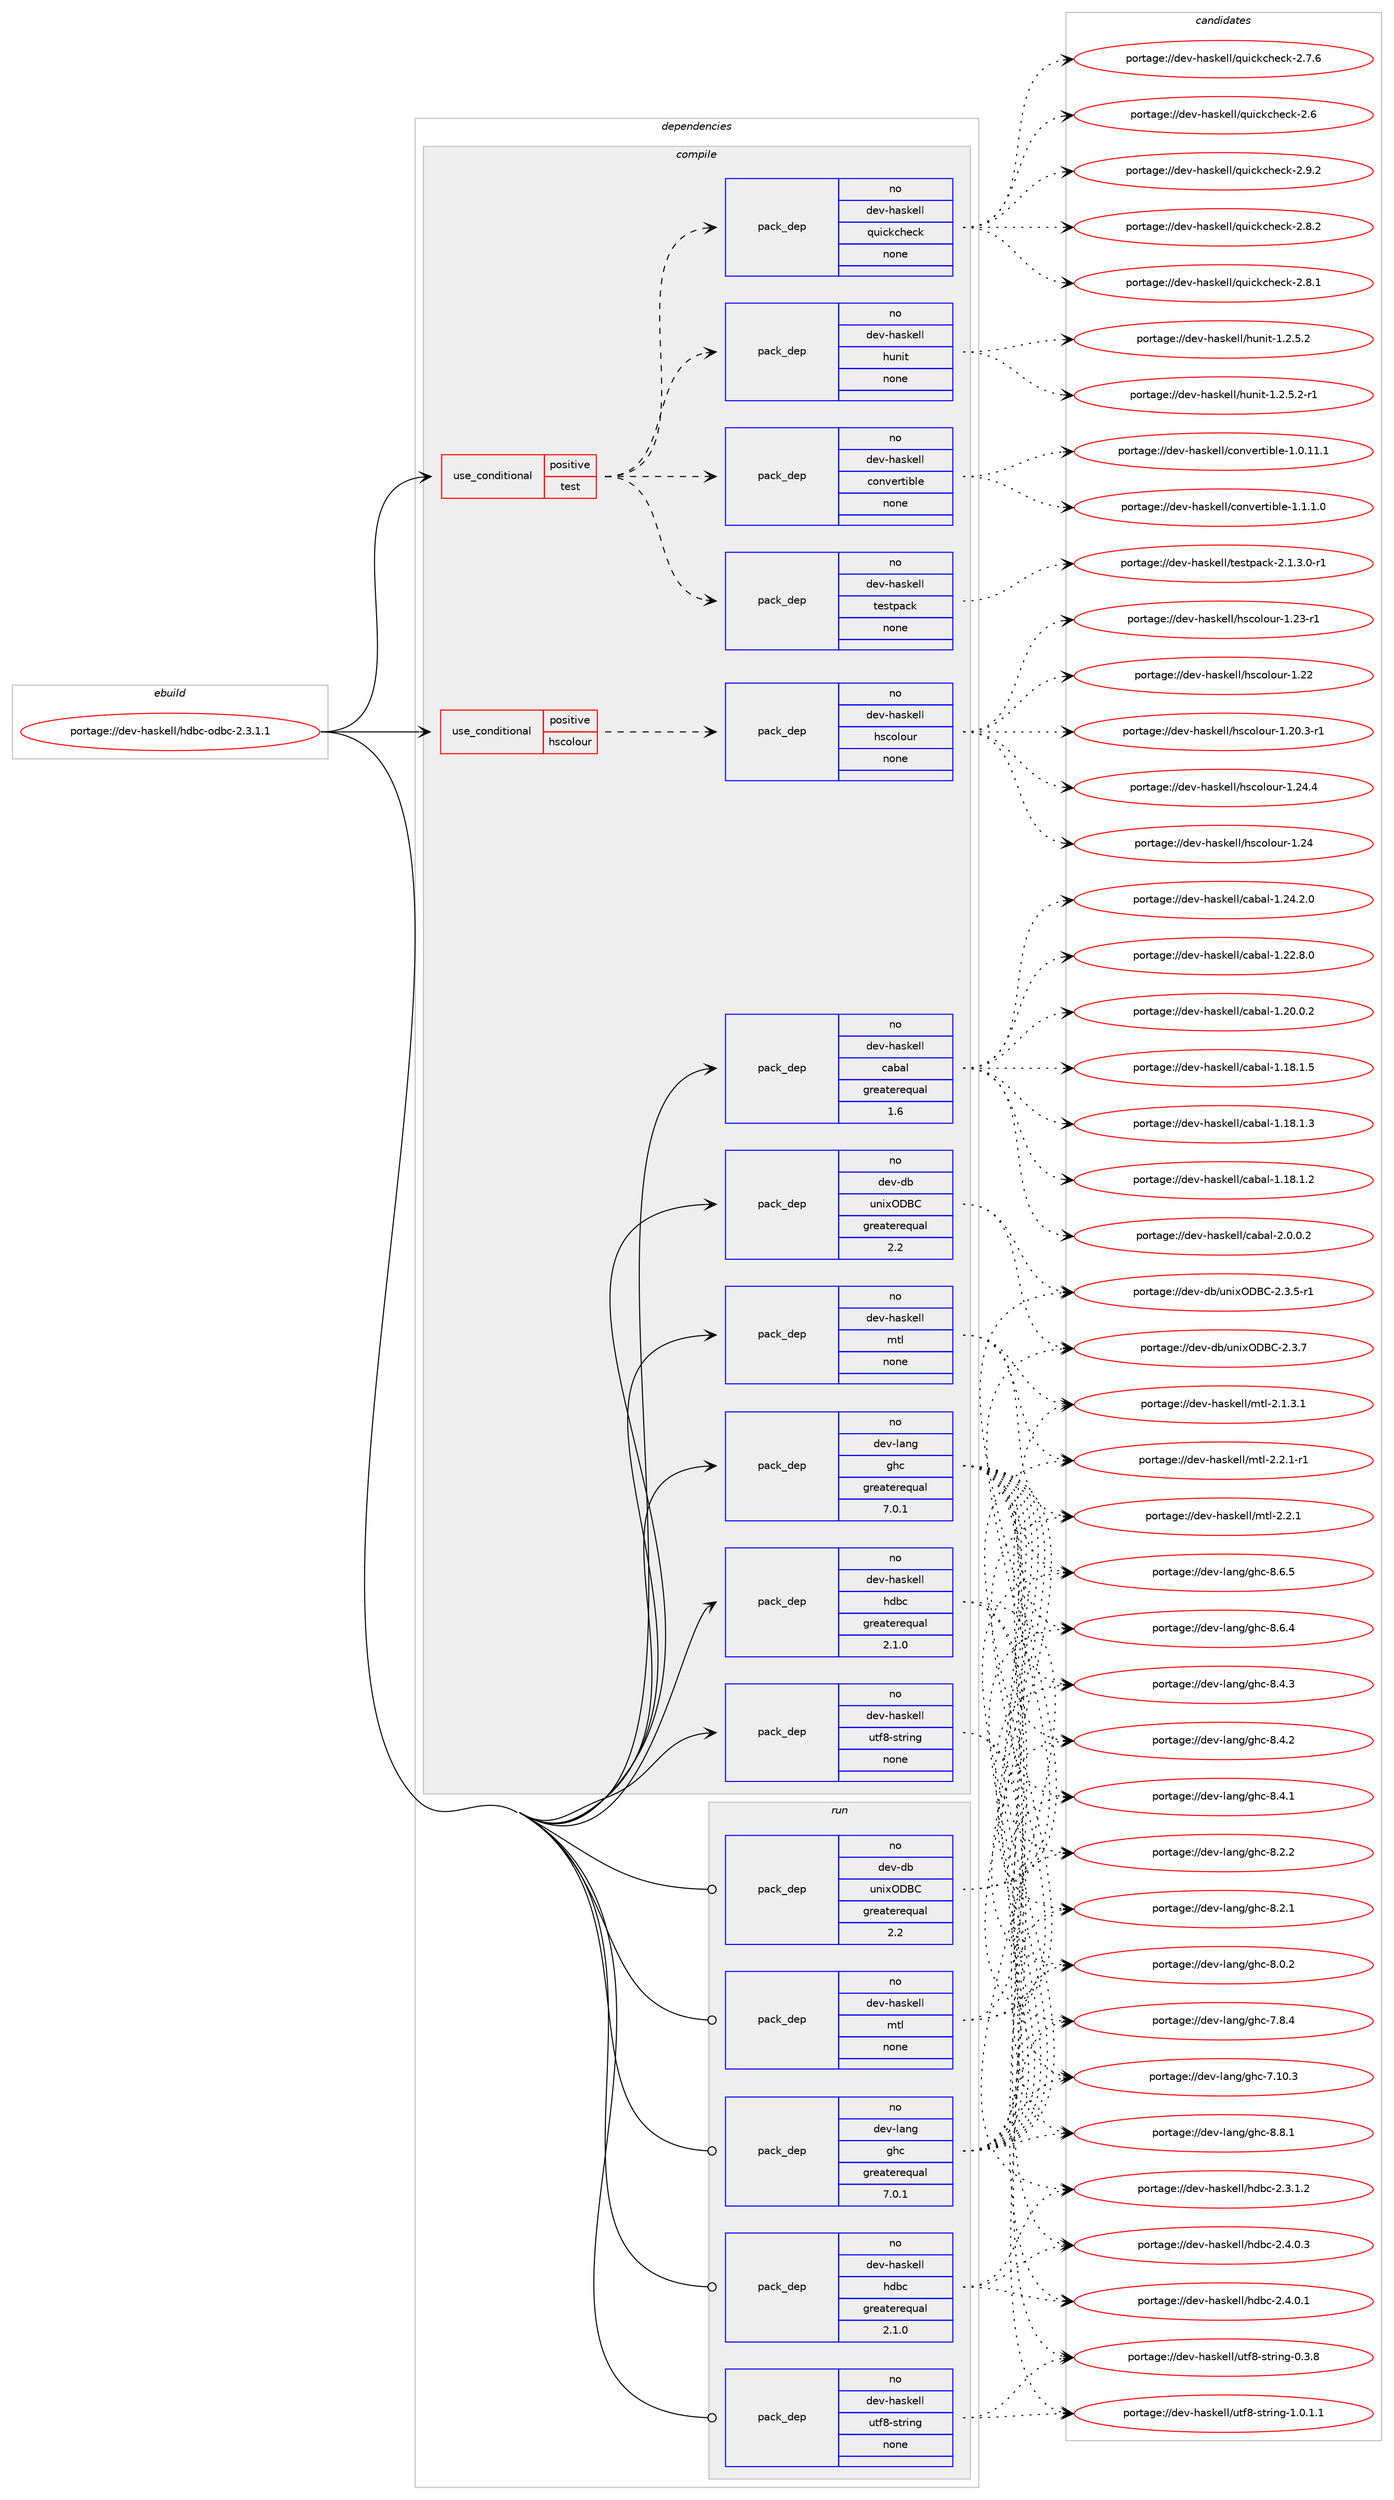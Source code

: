 digraph prolog {

# *************
# Graph options
# *************

newrank=true;
concentrate=true;
compound=true;
graph [rankdir=LR,fontname=Helvetica,fontsize=10,ranksep=1.5];#, ranksep=2.5, nodesep=0.2];
edge  [arrowhead=vee];
node  [fontname=Helvetica,fontsize=10];

# **********
# The ebuild
# **********

subgraph cluster_leftcol {
color=gray;
label=<<i>ebuild</i>>;
id [label="portage://dev-haskell/hdbc-odbc-2.3.1.1", color=red, width=4, href="../dev-haskell/hdbc-odbc-2.3.1.1.svg"];
}

# ****************
# The dependencies
# ****************

subgraph cluster_midcol {
color=gray;
label=<<i>dependencies</i>>;
subgraph cluster_compile {
fillcolor="#eeeeee";
style=filled;
label=<<i>compile</i>>;
subgraph cond133580 {
dependency559293 [label=<<TABLE BORDER="0" CELLBORDER="1" CELLSPACING="0" CELLPADDING="4"><TR><TD ROWSPAN="3" CELLPADDING="10">use_conditional</TD></TR><TR><TD>positive</TD></TR><TR><TD>hscolour</TD></TR></TABLE>>, shape=none, color=red];
subgraph pack419158 {
dependency559294 [label=<<TABLE BORDER="0" CELLBORDER="1" CELLSPACING="0" CELLPADDING="4" WIDTH="220"><TR><TD ROWSPAN="6" CELLPADDING="30">pack_dep</TD></TR><TR><TD WIDTH="110">no</TD></TR><TR><TD>dev-haskell</TD></TR><TR><TD>hscolour</TD></TR><TR><TD>none</TD></TR><TR><TD></TD></TR></TABLE>>, shape=none, color=blue];
}
dependency559293:e -> dependency559294:w [weight=20,style="dashed",arrowhead="vee"];
}
id:e -> dependency559293:w [weight=20,style="solid",arrowhead="vee"];
subgraph cond133581 {
dependency559295 [label=<<TABLE BORDER="0" CELLBORDER="1" CELLSPACING="0" CELLPADDING="4"><TR><TD ROWSPAN="3" CELLPADDING="10">use_conditional</TD></TR><TR><TD>positive</TD></TR><TR><TD>test</TD></TR></TABLE>>, shape=none, color=red];
subgraph pack419159 {
dependency559296 [label=<<TABLE BORDER="0" CELLBORDER="1" CELLSPACING="0" CELLPADDING="4" WIDTH="220"><TR><TD ROWSPAN="6" CELLPADDING="30">pack_dep</TD></TR><TR><TD WIDTH="110">no</TD></TR><TR><TD>dev-haskell</TD></TR><TR><TD>convertible</TD></TR><TR><TD>none</TD></TR><TR><TD></TD></TR></TABLE>>, shape=none, color=blue];
}
dependency559295:e -> dependency559296:w [weight=20,style="dashed",arrowhead="vee"];
subgraph pack419160 {
dependency559297 [label=<<TABLE BORDER="0" CELLBORDER="1" CELLSPACING="0" CELLPADDING="4" WIDTH="220"><TR><TD ROWSPAN="6" CELLPADDING="30">pack_dep</TD></TR><TR><TD WIDTH="110">no</TD></TR><TR><TD>dev-haskell</TD></TR><TR><TD>hunit</TD></TR><TR><TD>none</TD></TR><TR><TD></TD></TR></TABLE>>, shape=none, color=blue];
}
dependency559295:e -> dependency559297:w [weight=20,style="dashed",arrowhead="vee"];
subgraph pack419161 {
dependency559298 [label=<<TABLE BORDER="0" CELLBORDER="1" CELLSPACING="0" CELLPADDING="4" WIDTH="220"><TR><TD ROWSPAN="6" CELLPADDING="30">pack_dep</TD></TR><TR><TD WIDTH="110">no</TD></TR><TR><TD>dev-haskell</TD></TR><TR><TD>quickcheck</TD></TR><TR><TD>none</TD></TR><TR><TD></TD></TR></TABLE>>, shape=none, color=blue];
}
dependency559295:e -> dependency559298:w [weight=20,style="dashed",arrowhead="vee"];
subgraph pack419162 {
dependency559299 [label=<<TABLE BORDER="0" CELLBORDER="1" CELLSPACING="0" CELLPADDING="4" WIDTH="220"><TR><TD ROWSPAN="6" CELLPADDING="30">pack_dep</TD></TR><TR><TD WIDTH="110">no</TD></TR><TR><TD>dev-haskell</TD></TR><TR><TD>testpack</TD></TR><TR><TD>none</TD></TR><TR><TD></TD></TR></TABLE>>, shape=none, color=blue];
}
dependency559295:e -> dependency559299:w [weight=20,style="dashed",arrowhead="vee"];
}
id:e -> dependency559295:w [weight=20,style="solid",arrowhead="vee"];
subgraph pack419163 {
dependency559300 [label=<<TABLE BORDER="0" CELLBORDER="1" CELLSPACING="0" CELLPADDING="4" WIDTH="220"><TR><TD ROWSPAN="6" CELLPADDING="30">pack_dep</TD></TR><TR><TD WIDTH="110">no</TD></TR><TR><TD>dev-db</TD></TR><TR><TD>unixODBC</TD></TR><TR><TD>greaterequal</TD></TR><TR><TD>2.2</TD></TR></TABLE>>, shape=none, color=blue];
}
id:e -> dependency559300:w [weight=20,style="solid",arrowhead="vee"];
subgraph pack419164 {
dependency559301 [label=<<TABLE BORDER="0" CELLBORDER="1" CELLSPACING="0" CELLPADDING="4" WIDTH="220"><TR><TD ROWSPAN="6" CELLPADDING="30">pack_dep</TD></TR><TR><TD WIDTH="110">no</TD></TR><TR><TD>dev-haskell</TD></TR><TR><TD>cabal</TD></TR><TR><TD>greaterequal</TD></TR><TR><TD>1.6</TD></TR></TABLE>>, shape=none, color=blue];
}
id:e -> dependency559301:w [weight=20,style="solid",arrowhead="vee"];
subgraph pack419165 {
dependency559302 [label=<<TABLE BORDER="0" CELLBORDER="1" CELLSPACING="0" CELLPADDING="4" WIDTH="220"><TR><TD ROWSPAN="6" CELLPADDING="30">pack_dep</TD></TR><TR><TD WIDTH="110">no</TD></TR><TR><TD>dev-haskell</TD></TR><TR><TD>hdbc</TD></TR><TR><TD>greaterequal</TD></TR><TR><TD>2.1.0</TD></TR></TABLE>>, shape=none, color=blue];
}
id:e -> dependency559302:w [weight=20,style="solid",arrowhead="vee"];
subgraph pack419166 {
dependency559303 [label=<<TABLE BORDER="0" CELLBORDER="1" CELLSPACING="0" CELLPADDING="4" WIDTH="220"><TR><TD ROWSPAN="6" CELLPADDING="30">pack_dep</TD></TR><TR><TD WIDTH="110">no</TD></TR><TR><TD>dev-haskell</TD></TR><TR><TD>mtl</TD></TR><TR><TD>none</TD></TR><TR><TD></TD></TR></TABLE>>, shape=none, color=blue];
}
id:e -> dependency559303:w [weight=20,style="solid",arrowhead="vee"];
subgraph pack419167 {
dependency559304 [label=<<TABLE BORDER="0" CELLBORDER="1" CELLSPACING="0" CELLPADDING="4" WIDTH="220"><TR><TD ROWSPAN="6" CELLPADDING="30">pack_dep</TD></TR><TR><TD WIDTH="110">no</TD></TR><TR><TD>dev-haskell</TD></TR><TR><TD>utf8-string</TD></TR><TR><TD>none</TD></TR><TR><TD></TD></TR></TABLE>>, shape=none, color=blue];
}
id:e -> dependency559304:w [weight=20,style="solid",arrowhead="vee"];
subgraph pack419168 {
dependency559305 [label=<<TABLE BORDER="0" CELLBORDER="1" CELLSPACING="0" CELLPADDING="4" WIDTH="220"><TR><TD ROWSPAN="6" CELLPADDING="30">pack_dep</TD></TR><TR><TD WIDTH="110">no</TD></TR><TR><TD>dev-lang</TD></TR><TR><TD>ghc</TD></TR><TR><TD>greaterequal</TD></TR><TR><TD>7.0.1</TD></TR></TABLE>>, shape=none, color=blue];
}
id:e -> dependency559305:w [weight=20,style="solid",arrowhead="vee"];
}
subgraph cluster_compileandrun {
fillcolor="#eeeeee";
style=filled;
label=<<i>compile and run</i>>;
}
subgraph cluster_run {
fillcolor="#eeeeee";
style=filled;
label=<<i>run</i>>;
subgraph pack419169 {
dependency559306 [label=<<TABLE BORDER="0" CELLBORDER="1" CELLSPACING="0" CELLPADDING="4" WIDTH="220"><TR><TD ROWSPAN="6" CELLPADDING="30">pack_dep</TD></TR><TR><TD WIDTH="110">no</TD></TR><TR><TD>dev-db</TD></TR><TR><TD>unixODBC</TD></TR><TR><TD>greaterequal</TD></TR><TR><TD>2.2</TD></TR></TABLE>>, shape=none, color=blue];
}
id:e -> dependency559306:w [weight=20,style="solid",arrowhead="odot"];
subgraph pack419170 {
dependency559307 [label=<<TABLE BORDER="0" CELLBORDER="1" CELLSPACING="0" CELLPADDING="4" WIDTH="220"><TR><TD ROWSPAN="6" CELLPADDING="30">pack_dep</TD></TR><TR><TD WIDTH="110">no</TD></TR><TR><TD>dev-haskell</TD></TR><TR><TD>hdbc</TD></TR><TR><TD>greaterequal</TD></TR><TR><TD>2.1.0</TD></TR></TABLE>>, shape=none, color=blue];
}
id:e -> dependency559307:w [weight=20,style="solid",arrowhead="odot"];
subgraph pack419171 {
dependency559308 [label=<<TABLE BORDER="0" CELLBORDER="1" CELLSPACING="0" CELLPADDING="4" WIDTH="220"><TR><TD ROWSPAN="6" CELLPADDING="30">pack_dep</TD></TR><TR><TD WIDTH="110">no</TD></TR><TR><TD>dev-haskell</TD></TR><TR><TD>mtl</TD></TR><TR><TD>none</TD></TR><TR><TD></TD></TR></TABLE>>, shape=none, color=blue];
}
id:e -> dependency559308:w [weight=20,style="solid",arrowhead="odot"];
subgraph pack419172 {
dependency559309 [label=<<TABLE BORDER="0" CELLBORDER="1" CELLSPACING="0" CELLPADDING="4" WIDTH="220"><TR><TD ROWSPAN="6" CELLPADDING="30">pack_dep</TD></TR><TR><TD WIDTH="110">no</TD></TR><TR><TD>dev-haskell</TD></TR><TR><TD>utf8-string</TD></TR><TR><TD>none</TD></TR><TR><TD></TD></TR></TABLE>>, shape=none, color=blue];
}
id:e -> dependency559309:w [weight=20,style="solid",arrowhead="odot"];
subgraph pack419173 {
dependency559310 [label=<<TABLE BORDER="0" CELLBORDER="1" CELLSPACING="0" CELLPADDING="4" WIDTH="220"><TR><TD ROWSPAN="6" CELLPADDING="30">pack_dep</TD></TR><TR><TD WIDTH="110">no</TD></TR><TR><TD>dev-lang</TD></TR><TR><TD>ghc</TD></TR><TR><TD>greaterequal</TD></TR><TR><TD>7.0.1</TD></TR></TABLE>>, shape=none, color=blue];
}
id:e -> dependency559310:w [weight=20,style="solid",arrowhead="odot"];
}
}

# **************
# The candidates
# **************

subgraph cluster_choices {
rank=same;
color=gray;
label=<<i>candidates</i>>;

subgraph choice419158 {
color=black;
nodesep=1;
choice1001011184510497115107101108108471041159911110811111711445494650524652 [label="portage://dev-haskell/hscolour-1.24.4", color=red, width=4,href="../dev-haskell/hscolour-1.24.4.svg"];
choice100101118451049711510710110810847104115991111081111171144549465052 [label="portage://dev-haskell/hscolour-1.24", color=red, width=4,href="../dev-haskell/hscolour-1.24.svg"];
choice1001011184510497115107101108108471041159911110811111711445494650514511449 [label="portage://dev-haskell/hscolour-1.23-r1", color=red, width=4,href="../dev-haskell/hscolour-1.23-r1.svg"];
choice100101118451049711510710110810847104115991111081111171144549465050 [label="portage://dev-haskell/hscolour-1.22", color=red, width=4,href="../dev-haskell/hscolour-1.22.svg"];
choice10010111845104971151071011081084710411599111108111117114454946504846514511449 [label="portage://dev-haskell/hscolour-1.20.3-r1", color=red, width=4,href="../dev-haskell/hscolour-1.20.3-r1.svg"];
dependency559294:e -> choice1001011184510497115107101108108471041159911110811111711445494650524652:w [style=dotted,weight="100"];
dependency559294:e -> choice100101118451049711510710110810847104115991111081111171144549465052:w [style=dotted,weight="100"];
dependency559294:e -> choice1001011184510497115107101108108471041159911110811111711445494650514511449:w [style=dotted,weight="100"];
dependency559294:e -> choice100101118451049711510710110810847104115991111081111171144549465050:w [style=dotted,weight="100"];
dependency559294:e -> choice10010111845104971151071011081084710411599111108111117114454946504846514511449:w [style=dotted,weight="100"];
}
subgraph choice419159 {
color=black;
nodesep=1;
choice10010111845104971151071011081084799111110118101114116105981081014549464946494648 [label="portage://dev-haskell/convertible-1.1.1.0", color=red, width=4,href="../dev-haskell/convertible-1.1.1.0.svg"];
choice1001011184510497115107101108108479911111011810111411610598108101454946484649494649 [label="portage://dev-haskell/convertible-1.0.11.1", color=red, width=4,href="../dev-haskell/convertible-1.0.11.1.svg"];
dependency559296:e -> choice10010111845104971151071011081084799111110118101114116105981081014549464946494648:w [style=dotted,weight="100"];
dependency559296:e -> choice1001011184510497115107101108108479911111011810111411610598108101454946484649494649:w [style=dotted,weight="100"];
}
subgraph choice419160 {
color=black;
nodesep=1;
choice10010111845104971151071011081084710411711010511645494650465346504511449 [label="portage://dev-haskell/hunit-1.2.5.2-r1", color=red, width=4,href="../dev-haskell/hunit-1.2.5.2-r1.svg"];
choice1001011184510497115107101108108471041171101051164549465046534650 [label="portage://dev-haskell/hunit-1.2.5.2", color=red, width=4,href="../dev-haskell/hunit-1.2.5.2.svg"];
dependency559297:e -> choice10010111845104971151071011081084710411711010511645494650465346504511449:w [style=dotted,weight="100"];
dependency559297:e -> choice1001011184510497115107101108108471041171101051164549465046534650:w [style=dotted,weight="100"];
}
subgraph choice419161 {
color=black;
nodesep=1;
choice100101118451049711510710110810847113117105991079910410199107455046574650 [label="portage://dev-haskell/quickcheck-2.9.2", color=red, width=4,href="../dev-haskell/quickcheck-2.9.2.svg"];
choice100101118451049711510710110810847113117105991079910410199107455046564650 [label="portage://dev-haskell/quickcheck-2.8.2", color=red, width=4,href="../dev-haskell/quickcheck-2.8.2.svg"];
choice100101118451049711510710110810847113117105991079910410199107455046564649 [label="portage://dev-haskell/quickcheck-2.8.1", color=red, width=4,href="../dev-haskell/quickcheck-2.8.1.svg"];
choice100101118451049711510710110810847113117105991079910410199107455046554654 [label="portage://dev-haskell/quickcheck-2.7.6", color=red, width=4,href="../dev-haskell/quickcheck-2.7.6.svg"];
choice10010111845104971151071011081084711311710599107991041019910745504654 [label="portage://dev-haskell/quickcheck-2.6", color=red, width=4,href="../dev-haskell/quickcheck-2.6.svg"];
dependency559298:e -> choice100101118451049711510710110810847113117105991079910410199107455046574650:w [style=dotted,weight="100"];
dependency559298:e -> choice100101118451049711510710110810847113117105991079910410199107455046564650:w [style=dotted,weight="100"];
dependency559298:e -> choice100101118451049711510710110810847113117105991079910410199107455046564649:w [style=dotted,weight="100"];
dependency559298:e -> choice100101118451049711510710110810847113117105991079910410199107455046554654:w [style=dotted,weight="100"];
dependency559298:e -> choice10010111845104971151071011081084711311710599107991041019910745504654:w [style=dotted,weight="100"];
}
subgraph choice419162 {
color=black;
nodesep=1;
choice100101118451049711510710110810847116101115116112979910745504649465146484511449 [label="portage://dev-haskell/testpack-2.1.3.0-r1", color=red, width=4,href="../dev-haskell/testpack-2.1.3.0-r1.svg"];
dependency559299:e -> choice100101118451049711510710110810847116101115116112979910745504649465146484511449:w [style=dotted,weight="100"];
}
subgraph choice419163 {
color=black;
nodesep=1;
choice10010111845100984711711010512079686667455046514655 [label="portage://dev-db/unixODBC-2.3.7", color=red, width=4,href="../dev-db/unixODBC-2.3.7.svg"];
choice100101118451009847117110105120796866674550465146534511449 [label="portage://dev-db/unixODBC-2.3.5-r1", color=red, width=4,href="../dev-db/unixODBC-2.3.5-r1.svg"];
dependency559300:e -> choice10010111845100984711711010512079686667455046514655:w [style=dotted,weight="100"];
dependency559300:e -> choice100101118451009847117110105120796866674550465146534511449:w [style=dotted,weight="100"];
}
subgraph choice419164 {
color=black;
nodesep=1;
choice100101118451049711510710110810847999798971084550464846484650 [label="portage://dev-haskell/cabal-2.0.0.2", color=red, width=4,href="../dev-haskell/cabal-2.0.0.2.svg"];
choice10010111845104971151071011081084799979897108454946505246504648 [label="portage://dev-haskell/cabal-1.24.2.0", color=red, width=4,href="../dev-haskell/cabal-1.24.2.0.svg"];
choice10010111845104971151071011081084799979897108454946505046564648 [label="portage://dev-haskell/cabal-1.22.8.0", color=red, width=4,href="../dev-haskell/cabal-1.22.8.0.svg"];
choice10010111845104971151071011081084799979897108454946504846484650 [label="portage://dev-haskell/cabal-1.20.0.2", color=red, width=4,href="../dev-haskell/cabal-1.20.0.2.svg"];
choice10010111845104971151071011081084799979897108454946495646494653 [label="portage://dev-haskell/cabal-1.18.1.5", color=red, width=4,href="../dev-haskell/cabal-1.18.1.5.svg"];
choice10010111845104971151071011081084799979897108454946495646494651 [label="portage://dev-haskell/cabal-1.18.1.3", color=red, width=4,href="../dev-haskell/cabal-1.18.1.3.svg"];
choice10010111845104971151071011081084799979897108454946495646494650 [label="portage://dev-haskell/cabal-1.18.1.2", color=red, width=4,href="../dev-haskell/cabal-1.18.1.2.svg"];
dependency559301:e -> choice100101118451049711510710110810847999798971084550464846484650:w [style=dotted,weight="100"];
dependency559301:e -> choice10010111845104971151071011081084799979897108454946505246504648:w [style=dotted,weight="100"];
dependency559301:e -> choice10010111845104971151071011081084799979897108454946505046564648:w [style=dotted,weight="100"];
dependency559301:e -> choice10010111845104971151071011081084799979897108454946504846484650:w [style=dotted,weight="100"];
dependency559301:e -> choice10010111845104971151071011081084799979897108454946495646494653:w [style=dotted,weight="100"];
dependency559301:e -> choice10010111845104971151071011081084799979897108454946495646494651:w [style=dotted,weight="100"];
dependency559301:e -> choice10010111845104971151071011081084799979897108454946495646494650:w [style=dotted,weight="100"];
}
subgraph choice419165 {
color=black;
nodesep=1;
choice10010111845104971151071011081084710410098994550465246484651 [label="portage://dev-haskell/hdbc-2.4.0.3", color=red, width=4,href="../dev-haskell/hdbc-2.4.0.3.svg"];
choice10010111845104971151071011081084710410098994550465246484649 [label="portage://dev-haskell/hdbc-2.4.0.1", color=red, width=4,href="../dev-haskell/hdbc-2.4.0.1.svg"];
choice10010111845104971151071011081084710410098994550465146494650 [label="portage://dev-haskell/hdbc-2.3.1.2", color=red, width=4,href="../dev-haskell/hdbc-2.3.1.2.svg"];
dependency559302:e -> choice10010111845104971151071011081084710410098994550465246484651:w [style=dotted,weight="100"];
dependency559302:e -> choice10010111845104971151071011081084710410098994550465246484649:w [style=dotted,weight="100"];
dependency559302:e -> choice10010111845104971151071011081084710410098994550465146494650:w [style=dotted,weight="100"];
}
subgraph choice419166 {
color=black;
nodesep=1;
choice1001011184510497115107101108108471091161084550465046494511449 [label="portage://dev-haskell/mtl-2.2.1-r1", color=red, width=4,href="../dev-haskell/mtl-2.2.1-r1.svg"];
choice100101118451049711510710110810847109116108455046504649 [label="portage://dev-haskell/mtl-2.2.1", color=red, width=4,href="../dev-haskell/mtl-2.2.1.svg"];
choice1001011184510497115107101108108471091161084550464946514649 [label="portage://dev-haskell/mtl-2.1.3.1", color=red, width=4,href="../dev-haskell/mtl-2.1.3.1.svg"];
dependency559303:e -> choice1001011184510497115107101108108471091161084550465046494511449:w [style=dotted,weight="100"];
dependency559303:e -> choice100101118451049711510710110810847109116108455046504649:w [style=dotted,weight="100"];
dependency559303:e -> choice1001011184510497115107101108108471091161084550464946514649:w [style=dotted,weight="100"];
}
subgraph choice419167 {
color=black;
nodesep=1;
choice10010111845104971151071011081084711711610256451151161141051101034549464846494649 [label="portage://dev-haskell/utf8-string-1.0.1.1", color=red, width=4,href="../dev-haskell/utf8-string-1.0.1.1.svg"];
choice1001011184510497115107101108108471171161025645115116114105110103454846514656 [label="portage://dev-haskell/utf8-string-0.3.8", color=red, width=4,href="../dev-haskell/utf8-string-0.3.8.svg"];
dependency559304:e -> choice10010111845104971151071011081084711711610256451151161141051101034549464846494649:w [style=dotted,weight="100"];
dependency559304:e -> choice1001011184510497115107101108108471171161025645115116114105110103454846514656:w [style=dotted,weight="100"];
}
subgraph choice419168 {
color=black;
nodesep=1;
choice10010111845108971101034710310499455646564649 [label="portage://dev-lang/ghc-8.8.1", color=red, width=4,href="../dev-lang/ghc-8.8.1.svg"];
choice10010111845108971101034710310499455646544653 [label="portage://dev-lang/ghc-8.6.5", color=red, width=4,href="../dev-lang/ghc-8.6.5.svg"];
choice10010111845108971101034710310499455646544652 [label="portage://dev-lang/ghc-8.6.4", color=red, width=4,href="../dev-lang/ghc-8.6.4.svg"];
choice10010111845108971101034710310499455646524651 [label="portage://dev-lang/ghc-8.4.3", color=red, width=4,href="../dev-lang/ghc-8.4.3.svg"];
choice10010111845108971101034710310499455646524650 [label="portage://dev-lang/ghc-8.4.2", color=red, width=4,href="../dev-lang/ghc-8.4.2.svg"];
choice10010111845108971101034710310499455646524649 [label="portage://dev-lang/ghc-8.4.1", color=red, width=4,href="../dev-lang/ghc-8.4.1.svg"];
choice10010111845108971101034710310499455646504650 [label="portage://dev-lang/ghc-8.2.2", color=red, width=4,href="../dev-lang/ghc-8.2.2.svg"];
choice10010111845108971101034710310499455646504649 [label="portage://dev-lang/ghc-8.2.1", color=red, width=4,href="../dev-lang/ghc-8.2.1.svg"];
choice10010111845108971101034710310499455646484650 [label="portage://dev-lang/ghc-8.0.2", color=red, width=4,href="../dev-lang/ghc-8.0.2.svg"];
choice10010111845108971101034710310499455546564652 [label="portage://dev-lang/ghc-7.8.4", color=red, width=4,href="../dev-lang/ghc-7.8.4.svg"];
choice1001011184510897110103471031049945554649484651 [label="portage://dev-lang/ghc-7.10.3", color=red, width=4,href="../dev-lang/ghc-7.10.3.svg"];
dependency559305:e -> choice10010111845108971101034710310499455646564649:w [style=dotted,weight="100"];
dependency559305:e -> choice10010111845108971101034710310499455646544653:w [style=dotted,weight="100"];
dependency559305:e -> choice10010111845108971101034710310499455646544652:w [style=dotted,weight="100"];
dependency559305:e -> choice10010111845108971101034710310499455646524651:w [style=dotted,weight="100"];
dependency559305:e -> choice10010111845108971101034710310499455646524650:w [style=dotted,weight="100"];
dependency559305:e -> choice10010111845108971101034710310499455646524649:w [style=dotted,weight="100"];
dependency559305:e -> choice10010111845108971101034710310499455646504650:w [style=dotted,weight="100"];
dependency559305:e -> choice10010111845108971101034710310499455646504649:w [style=dotted,weight="100"];
dependency559305:e -> choice10010111845108971101034710310499455646484650:w [style=dotted,weight="100"];
dependency559305:e -> choice10010111845108971101034710310499455546564652:w [style=dotted,weight="100"];
dependency559305:e -> choice1001011184510897110103471031049945554649484651:w [style=dotted,weight="100"];
}
subgraph choice419169 {
color=black;
nodesep=1;
choice10010111845100984711711010512079686667455046514655 [label="portage://dev-db/unixODBC-2.3.7", color=red, width=4,href="../dev-db/unixODBC-2.3.7.svg"];
choice100101118451009847117110105120796866674550465146534511449 [label="portage://dev-db/unixODBC-2.3.5-r1", color=red, width=4,href="../dev-db/unixODBC-2.3.5-r1.svg"];
dependency559306:e -> choice10010111845100984711711010512079686667455046514655:w [style=dotted,weight="100"];
dependency559306:e -> choice100101118451009847117110105120796866674550465146534511449:w [style=dotted,weight="100"];
}
subgraph choice419170 {
color=black;
nodesep=1;
choice10010111845104971151071011081084710410098994550465246484651 [label="portage://dev-haskell/hdbc-2.4.0.3", color=red, width=4,href="../dev-haskell/hdbc-2.4.0.3.svg"];
choice10010111845104971151071011081084710410098994550465246484649 [label="portage://dev-haskell/hdbc-2.4.0.1", color=red, width=4,href="../dev-haskell/hdbc-2.4.0.1.svg"];
choice10010111845104971151071011081084710410098994550465146494650 [label="portage://dev-haskell/hdbc-2.3.1.2", color=red, width=4,href="../dev-haskell/hdbc-2.3.1.2.svg"];
dependency559307:e -> choice10010111845104971151071011081084710410098994550465246484651:w [style=dotted,weight="100"];
dependency559307:e -> choice10010111845104971151071011081084710410098994550465246484649:w [style=dotted,weight="100"];
dependency559307:e -> choice10010111845104971151071011081084710410098994550465146494650:w [style=dotted,weight="100"];
}
subgraph choice419171 {
color=black;
nodesep=1;
choice1001011184510497115107101108108471091161084550465046494511449 [label="portage://dev-haskell/mtl-2.2.1-r1", color=red, width=4,href="../dev-haskell/mtl-2.2.1-r1.svg"];
choice100101118451049711510710110810847109116108455046504649 [label="portage://dev-haskell/mtl-2.2.1", color=red, width=4,href="../dev-haskell/mtl-2.2.1.svg"];
choice1001011184510497115107101108108471091161084550464946514649 [label="portage://dev-haskell/mtl-2.1.3.1", color=red, width=4,href="../dev-haskell/mtl-2.1.3.1.svg"];
dependency559308:e -> choice1001011184510497115107101108108471091161084550465046494511449:w [style=dotted,weight="100"];
dependency559308:e -> choice100101118451049711510710110810847109116108455046504649:w [style=dotted,weight="100"];
dependency559308:e -> choice1001011184510497115107101108108471091161084550464946514649:w [style=dotted,weight="100"];
}
subgraph choice419172 {
color=black;
nodesep=1;
choice10010111845104971151071011081084711711610256451151161141051101034549464846494649 [label="portage://dev-haskell/utf8-string-1.0.1.1", color=red, width=4,href="../dev-haskell/utf8-string-1.0.1.1.svg"];
choice1001011184510497115107101108108471171161025645115116114105110103454846514656 [label="portage://dev-haskell/utf8-string-0.3.8", color=red, width=4,href="../dev-haskell/utf8-string-0.3.8.svg"];
dependency559309:e -> choice10010111845104971151071011081084711711610256451151161141051101034549464846494649:w [style=dotted,weight="100"];
dependency559309:e -> choice1001011184510497115107101108108471171161025645115116114105110103454846514656:w [style=dotted,weight="100"];
}
subgraph choice419173 {
color=black;
nodesep=1;
choice10010111845108971101034710310499455646564649 [label="portage://dev-lang/ghc-8.8.1", color=red, width=4,href="../dev-lang/ghc-8.8.1.svg"];
choice10010111845108971101034710310499455646544653 [label="portage://dev-lang/ghc-8.6.5", color=red, width=4,href="../dev-lang/ghc-8.6.5.svg"];
choice10010111845108971101034710310499455646544652 [label="portage://dev-lang/ghc-8.6.4", color=red, width=4,href="../dev-lang/ghc-8.6.4.svg"];
choice10010111845108971101034710310499455646524651 [label="portage://dev-lang/ghc-8.4.3", color=red, width=4,href="../dev-lang/ghc-8.4.3.svg"];
choice10010111845108971101034710310499455646524650 [label="portage://dev-lang/ghc-8.4.2", color=red, width=4,href="../dev-lang/ghc-8.4.2.svg"];
choice10010111845108971101034710310499455646524649 [label="portage://dev-lang/ghc-8.4.1", color=red, width=4,href="../dev-lang/ghc-8.4.1.svg"];
choice10010111845108971101034710310499455646504650 [label="portage://dev-lang/ghc-8.2.2", color=red, width=4,href="../dev-lang/ghc-8.2.2.svg"];
choice10010111845108971101034710310499455646504649 [label="portage://dev-lang/ghc-8.2.1", color=red, width=4,href="../dev-lang/ghc-8.2.1.svg"];
choice10010111845108971101034710310499455646484650 [label="portage://dev-lang/ghc-8.0.2", color=red, width=4,href="../dev-lang/ghc-8.0.2.svg"];
choice10010111845108971101034710310499455546564652 [label="portage://dev-lang/ghc-7.8.4", color=red, width=4,href="../dev-lang/ghc-7.8.4.svg"];
choice1001011184510897110103471031049945554649484651 [label="portage://dev-lang/ghc-7.10.3", color=red, width=4,href="../dev-lang/ghc-7.10.3.svg"];
dependency559310:e -> choice10010111845108971101034710310499455646564649:w [style=dotted,weight="100"];
dependency559310:e -> choice10010111845108971101034710310499455646544653:w [style=dotted,weight="100"];
dependency559310:e -> choice10010111845108971101034710310499455646544652:w [style=dotted,weight="100"];
dependency559310:e -> choice10010111845108971101034710310499455646524651:w [style=dotted,weight="100"];
dependency559310:e -> choice10010111845108971101034710310499455646524650:w [style=dotted,weight="100"];
dependency559310:e -> choice10010111845108971101034710310499455646524649:w [style=dotted,weight="100"];
dependency559310:e -> choice10010111845108971101034710310499455646504650:w [style=dotted,weight="100"];
dependency559310:e -> choice10010111845108971101034710310499455646504649:w [style=dotted,weight="100"];
dependency559310:e -> choice10010111845108971101034710310499455646484650:w [style=dotted,weight="100"];
dependency559310:e -> choice10010111845108971101034710310499455546564652:w [style=dotted,weight="100"];
dependency559310:e -> choice1001011184510897110103471031049945554649484651:w [style=dotted,weight="100"];
}
}

}
